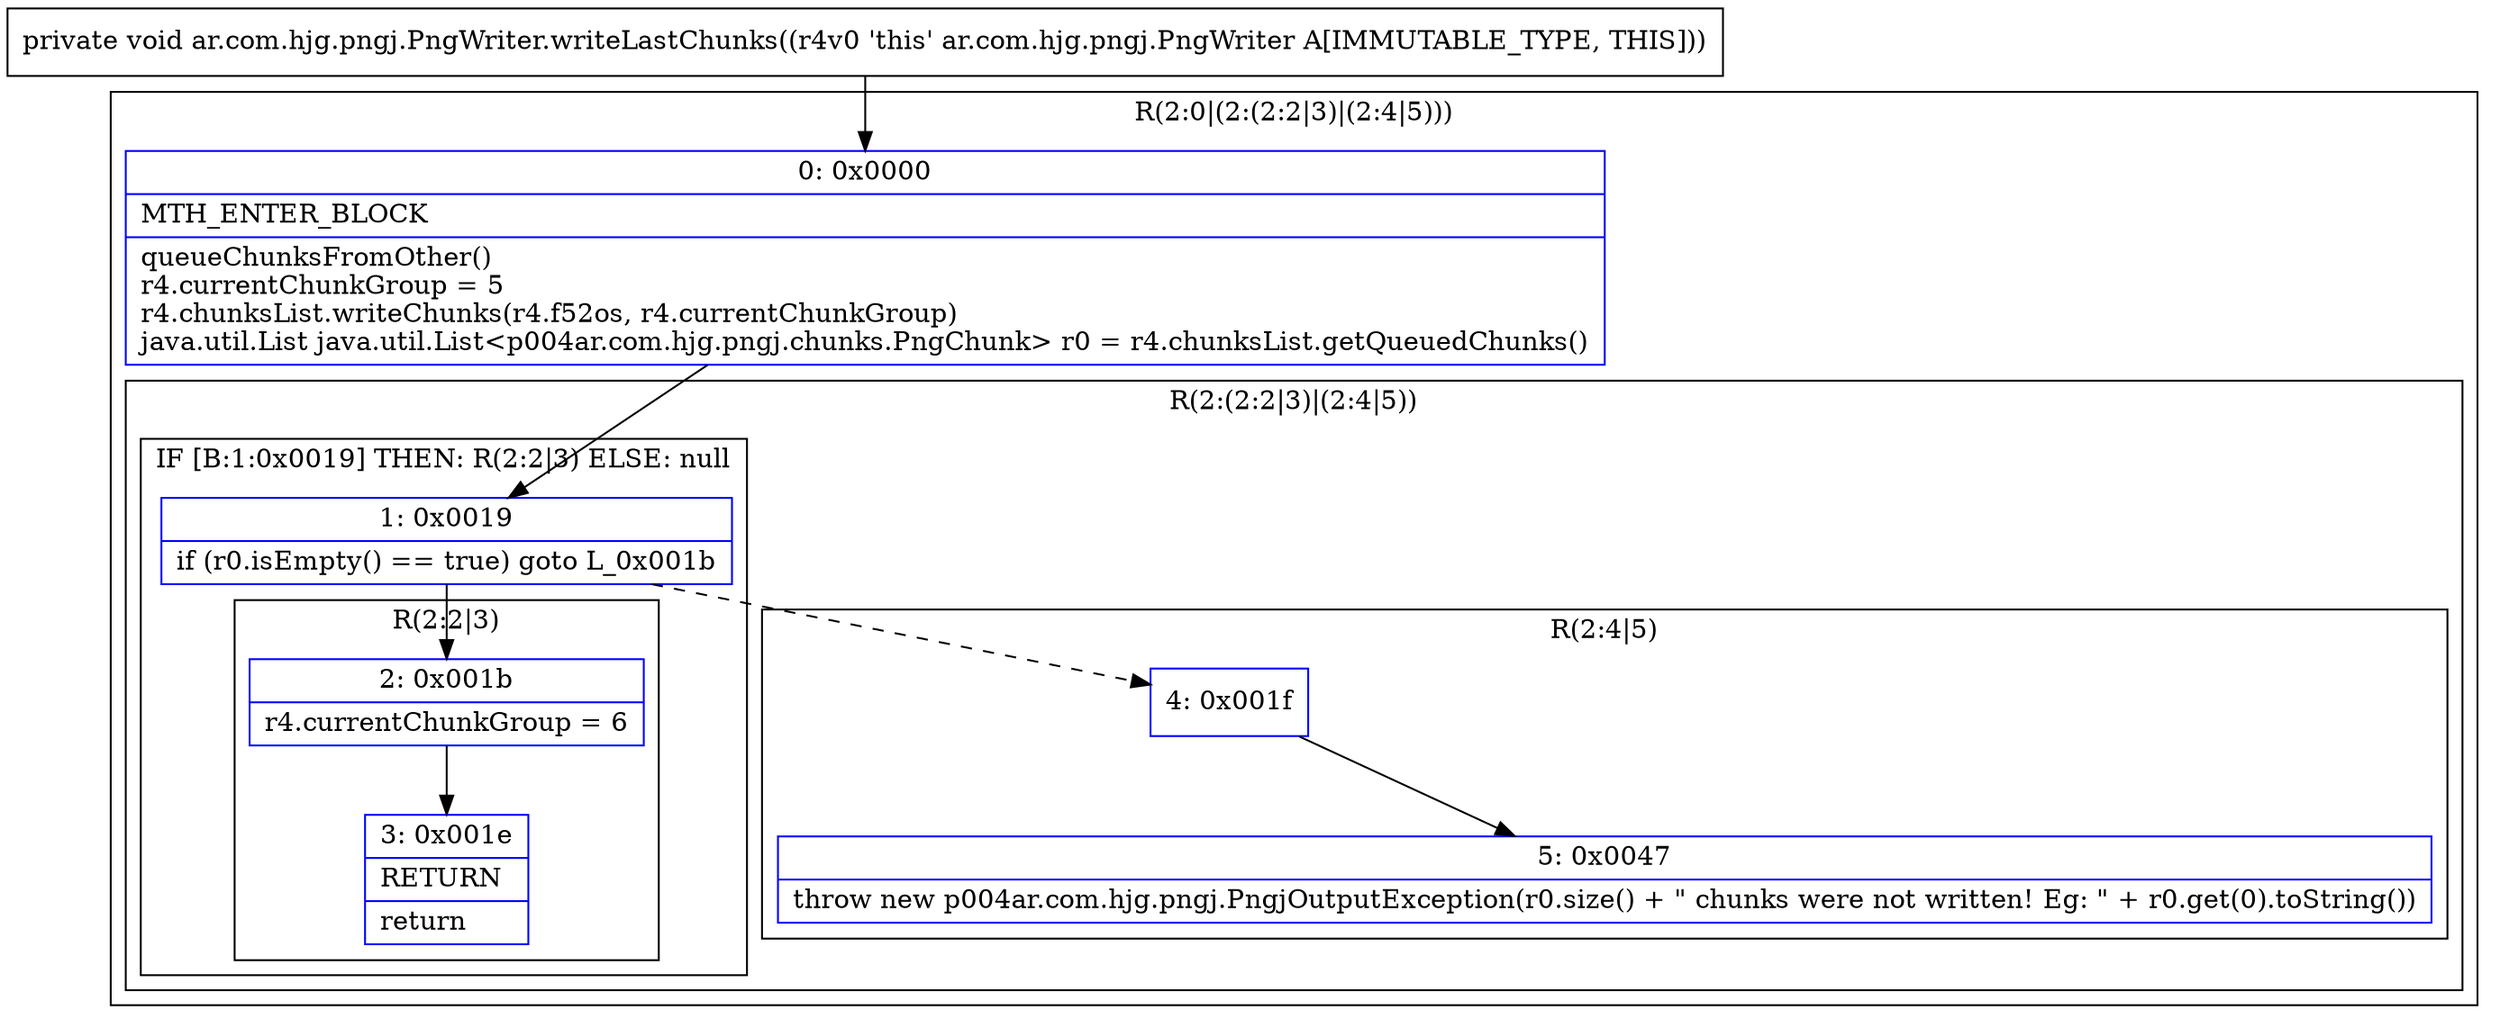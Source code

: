 digraph "CFG forar.com.hjg.pngj.PngWriter.writeLastChunks()V" {
subgraph cluster_Region_781874709 {
label = "R(2:0|(2:(2:2|3)|(2:4|5)))";
node [shape=record,color=blue];
Node_0 [shape=record,label="{0\:\ 0x0000|MTH_ENTER_BLOCK\l|queueChunksFromOther()\lr4.currentChunkGroup = 5\lr4.chunksList.writeChunks(r4.f52os, r4.currentChunkGroup)\ljava.util.List java.util.List\<p004ar.com.hjg.pngj.chunks.PngChunk\> r0 = r4.chunksList.getQueuedChunks()\l}"];
subgraph cluster_Region_320784185 {
label = "R(2:(2:2|3)|(2:4|5))";
node [shape=record,color=blue];
subgraph cluster_IfRegion_1882143762 {
label = "IF [B:1:0x0019] THEN: R(2:2|3) ELSE: null";
node [shape=record,color=blue];
Node_1 [shape=record,label="{1\:\ 0x0019|if (r0.isEmpty() == true) goto L_0x001b\l}"];
subgraph cluster_Region_214696054 {
label = "R(2:2|3)";
node [shape=record,color=blue];
Node_2 [shape=record,label="{2\:\ 0x001b|r4.currentChunkGroup = 6\l}"];
Node_3 [shape=record,label="{3\:\ 0x001e|RETURN\l|return\l}"];
}
}
subgraph cluster_Region_40082168 {
label = "R(2:4|5)";
node [shape=record,color=blue];
Node_4 [shape=record,label="{4\:\ 0x001f}"];
Node_5 [shape=record,label="{5\:\ 0x0047|throw new p004ar.com.hjg.pngj.PngjOutputException(r0.size() + \" chunks were not written! Eg: \" + r0.get(0).toString())\l}"];
}
}
}
MethodNode[shape=record,label="{private void ar.com.hjg.pngj.PngWriter.writeLastChunks((r4v0 'this' ar.com.hjg.pngj.PngWriter A[IMMUTABLE_TYPE, THIS])) }"];
MethodNode -> Node_0;
Node_0 -> Node_1;
Node_1 -> Node_2;
Node_1 -> Node_4[style=dashed];
Node_2 -> Node_3;
Node_4 -> Node_5;
}

